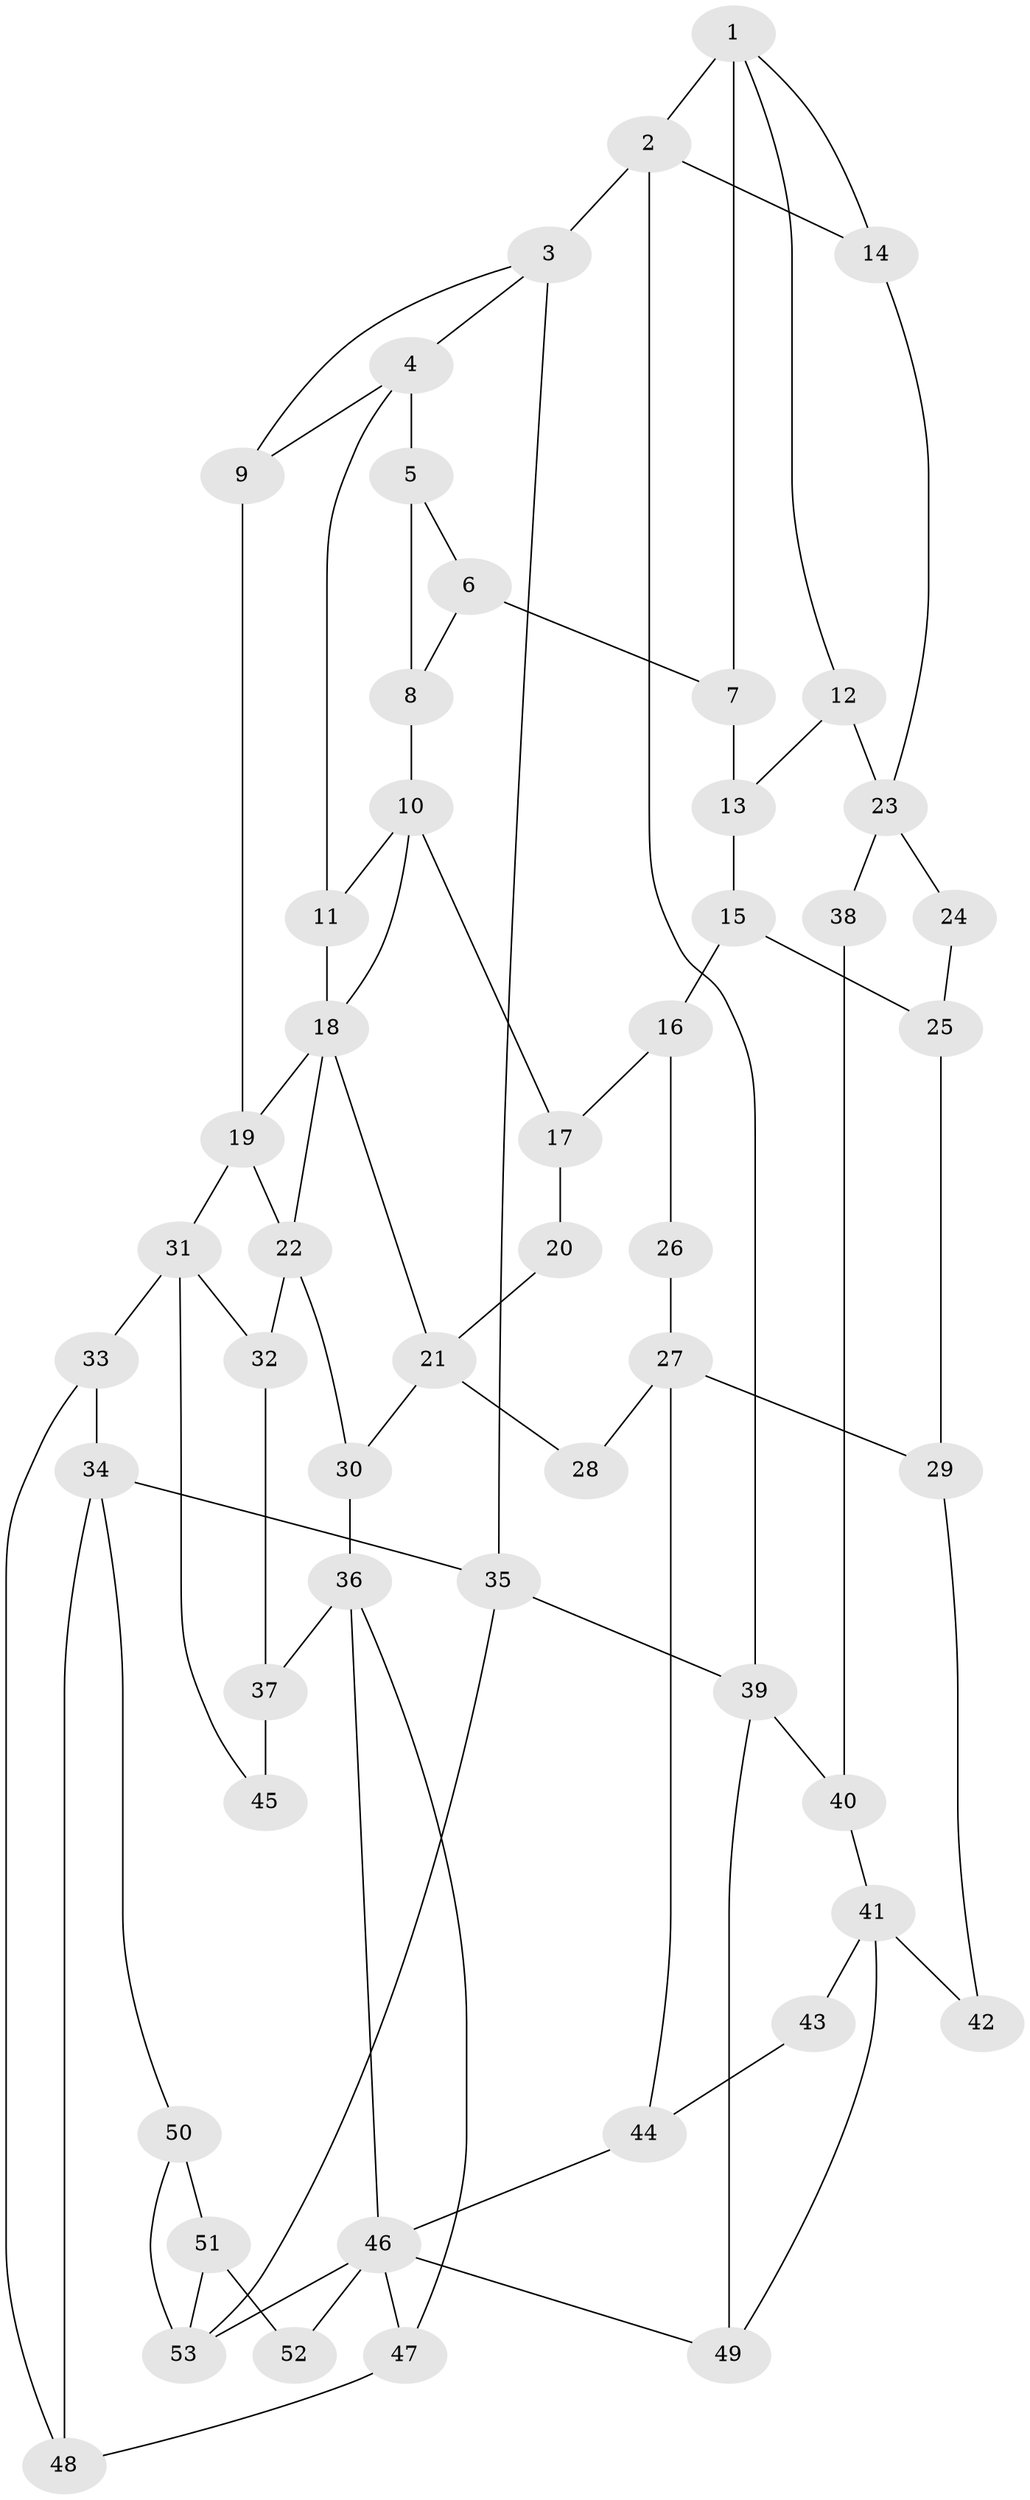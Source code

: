 // original degree distribution, {3: 0.018867924528301886, 6: 0.2169811320754717, 5: 0.5283018867924528, 4: 0.2358490566037736}
// Generated by graph-tools (version 1.1) at 2025/38/03/09/25 02:38:46]
// undirected, 53 vertices, 86 edges
graph export_dot {
graph [start="1"]
  node [color=gray90,style=filled];
  1;
  2;
  3;
  4;
  5;
  6;
  7;
  8;
  9;
  10;
  11;
  12;
  13;
  14;
  15;
  16;
  17;
  18;
  19;
  20;
  21;
  22;
  23;
  24;
  25;
  26;
  27;
  28;
  29;
  30;
  31;
  32;
  33;
  34;
  35;
  36;
  37;
  38;
  39;
  40;
  41;
  42;
  43;
  44;
  45;
  46;
  47;
  48;
  49;
  50;
  51;
  52;
  53;
  1 -- 2 [weight=1.0];
  1 -- 7 [weight=2.0];
  1 -- 12 [weight=1.0];
  1 -- 14 [weight=1.0];
  2 -- 3 [weight=1.0];
  2 -- 14 [weight=1.0];
  2 -- 39 [weight=1.0];
  3 -- 4 [weight=1.0];
  3 -- 9 [weight=1.0];
  3 -- 35 [weight=1.0];
  4 -- 5 [weight=2.0];
  4 -- 9 [weight=1.0];
  4 -- 11 [weight=1.0];
  5 -- 6 [weight=2.0];
  5 -- 8 [weight=2.0];
  6 -- 7 [weight=2.0];
  6 -- 8 [weight=1.0];
  7 -- 13 [weight=1.0];
  8 -- 10 [weight=2.0];
  9 -- 19 [weight=1.0];
  10 -- 11 [weight=1.0];
  10 -- 17 [weight=1.0];
  10 -- 18 [weight=1.0];
  11 -- 18 [weight=1.0];
  12 -- 13 [weight=1.0];
  12 -- 23 [weight=1.0];
  13 -- 15 [weight=1.0];
  14 -- 23 [weight=1.0];
  15 -- 16 [weight=1.0];
  15 -- 25 [weight=1.0];
  16 -- 17 [weight=1.0];
  16 -- 26 [weight=1.0];
  17 -- 20 [weight=1.0];
  18 -- 19 [weight=1.0];
  18 -- 21 [weight=1.0];
  18 -- 22 [weight=1.0];
  19 -- 22 [weight=1.0];
  19 -- 31 [weight=1.0];
  20 -- 21 [weight=2.0];
  21 -- 28 [weight=2.0];
  21 -- 30 [weight=1.0];
  22 -- 30 [weight=1.0];
  22 -- 32 [weight=2.0];
  23 -- 24 [weight=2.0];
  23 -- 38 [weight=2.0];
  24 -- 25 [weight=1.0];
  25 -- 29 [weight=1.0];
  26 -- 27 [weight=2.0];
  27 -- 28 [weight=2.0];
  27 -- 29 [weight=1.0];
  27 -- 44 [weight=1.0];
  29 -- 42 [weight=1.0];
  30 -- 36 [weight=1.0];
  31 -- 32 [weight=1.0];
  31 -- 33 [weight=2.0];
  31 -- 45 [weight=1.0];
  32 -- 37 [weight=2.0];
  33 -- 34 [weight=1.0];
  33 -- 48 [weight=1.0];
  34 -- 35 [weight=1.0];
  34 -- 48 [weight=1.0];
  34 -- 50 [weight=2.0];
  35 -- 39 [weight=1.0];
  35 -- 53 [weight=1.0];
  36 -- 37 [weight=2.0];
  36 -- 46 [weight=1.0];
  36 -- 47 [weight=1.0];
  37 -- 45 [weight=2.0];
  38 -- 40 [weight=1.0];
  39 -- 40 [weight=1.0];
  39 -- 49 [weight=1.0];
  40 -- 41 [weight=1.0];
  41 -- 42 [weight=2.0];
  41 -- 43 [weight=2.0];
  41 -- 49 [weight=1.0];
  43 -- 44 [weight=1.0];
  44 -- 46 [weight=1.0];
  46 -- 47 [weight=1.0];
  46 -- 49 [weight=1.0];
  46 -- 52 [weight=1.0];
  46 -- 53 [weight=1.0];
  47 -- 48 [weight=1.0];
  50 -- 51 [weight=3.0];
  50 -- 53 [weight=1.0];
  51 -- 52 [weight=2.0];
  51 -- 53 [weight=1.0];
}
